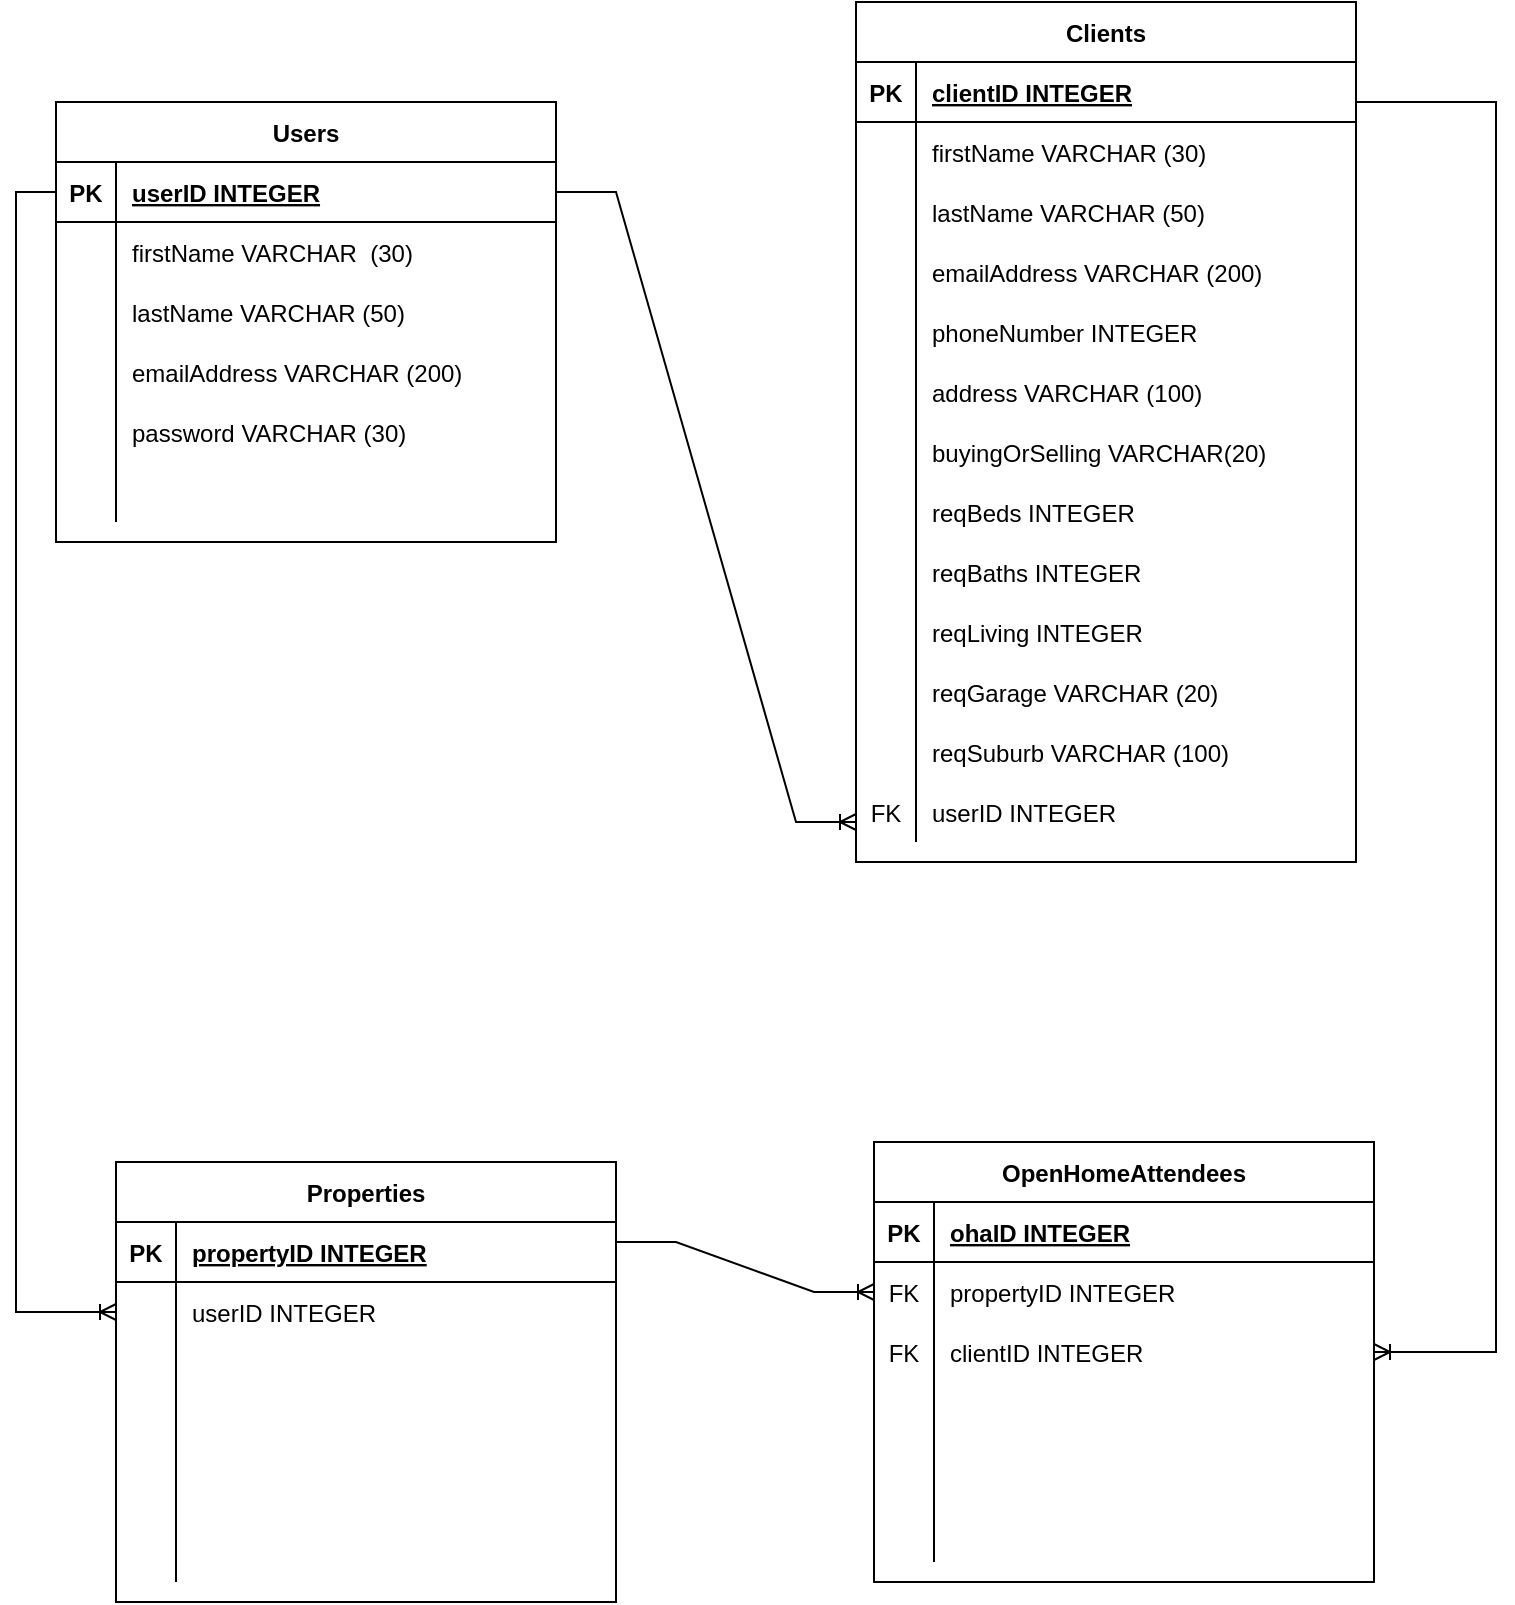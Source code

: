 <mxfile>
    <diagram id="R2lEEEUBdFMjLlhIrx00" name="Page-1">
        <mxGraphModel dx="365" dy="296" grid="1" gridSize="10" guides="1" tooltips="1" connect="1" arrows="1" fold="1" page="1" pageScale="1" pageWidth="850" pageHeight="1100" math="0" shadow="0" extFonts="Permanent Marker^https://fonts.googleapis.com/css?family=Permanent+Marker">
            <root>
                <mxCell id="0"/>
                <mxCell id="1" parent="0"/>
                <mxCell id="C-vyLk0tnHw3VtMMgP7b-23" value="Users" style="shape=table;startSize=30;container=1;collapsible=1;childLayout=tableLayout;fixedRows=1;rowLines=0;fontStyle=1;align=center;resizeLast=1;" parent="1" vertex="1">
                    <mxGeometry x="40" y="110" width="250" height="220" as="geometry"/>
                </mxCell>
                <mxCell id="C-vyLk0tnHw3VtMMgP7b-24" value="" style="shape=partialRectangle;collapsible=0;dropTarget=0;pointerEvents=0;fillColor=none;points=[[0,0.5],[1,0.5]];portConstraint=eastwest;top=0;left=0;right=0;bottom=1;" parent="C-vyLk0tnHw3VtMMgP7b-23" vertex="1">
                    <mxGeometry y="30" width="250" height="30" as="geometry"/>
                </mxCell>
                <mxCell id="C-vyLk0tnHw3VtMMgP7b-25" value="PK" style="shape=partialRectangle;overflow=hidden;connectable=0;fillColor=none;top=0;left=0;bottom=0;right=0;fontStyle=1;" parent="C-vyLk0tnHw3VtMMgP7b-24" vertex="1">
                    <mxGeometry width="30" height="30" as="geometry">
                        <mxRectangle width="30" height="30" as="alternateBounds"/>
                    </mxGeometry>
                </mxCell>
                <mxCell id="C-vyLk0tnHw3VtMMgP7b-26" value="userID INTEGER" style="shape=partialRectangle;overflow=hidden;connectable=0;fillColor=none;top=0;left=0;bottom=0;right=0;align=left;spacingLeft=6;fontStyle=5;" parent="C-vyLk0tnHw3VtMMgP7b-24" vertex="1">
                    <mxGeometry x="30" width="220" height="30" as="geometry">
                        <mxRectangle width="220" height="30" as="alternateBounds"/>
                    </mxGeometry>
                </mxCell>
                <mxCell id="C-vyLk0tnHw3VtMMgP7b-27" value="" style="shape=partialRectangle;collapsible=0;dropTarget=0;pointerEvents=0;fillColor=none;points=[[0,0.5],[1,0.5]];portConstraint=eastwest;top=0;left=0;right=0;bottom=0;" parent="C-vyLk0tnHw3VtMMgP7b-23" vertex="1">
                    <mxGeometry y="60" width="250" height="30" as="geometry"/>
                </mxCell>
                <mxCell id="C-vyLk0tnHw3VtMMgP7b-28" value="" style="shape=partialRectangle;overflow=hidden;connectable=0;fillColor=none;top=0;left=0;bottom=0;right=0;" parent="C-vyLk0tnHw3VtMMgP7b-27" vertex="1">
                    <mxGeometry width="30" height="30" as="geometry">
                        <mxRectangle width="30" height="30" as="alternateBounds"/>
                    </mxGeometry>
                </mxCell>
                <mxCell id="C-vyLk0tnHw3VtMMgP7b-29" value="firstName VARCHAR  (30)" style="shape=partialRectangle;overflow=hidden;connectable=0;fillColor=none;top=0;left=0;bottom=0;right=0;align=left;spacingLeft=6;" parent="C-vyLk0tnHw3VtMMgP7b-27" vertex="1">
                    <mxGeometry x="30" width="220" height="30" as="geometry">
                        <mxRectangle width="220" height="30" as="alternateBounds"/>
                    </mxGeometry>
                </mxCell>
                <mxCell id="KGfbhs6_Tu2Sp370y9ni-4" style="shape=partialRectangle;collapsible=0;dropTarget=0;pointerEvents=0;fillColor=none;points=[[0,0.5],[1,0.5]];portConstraint=eastwest;top=0;left=0;right=0;bottom=0;" parent="C-vyLk0tnHw3VtMMgP7b-23" vertex="1">
                    <mxGeometry y="90" width="250" height="30" as="geometry"/>
                </mxCell>
                <mxCell id="KGfbhs6_Tu2Sp370y9ni-5" style="shape=partialRectangle;overflow=hidden;connectable=0;fillColor=none;top=0;left=0;bottom=0;right=0;" parent="KGfbhs6_Tu2Sp370y9ni-4" vertex="1">
                    <mxGeometry width="30" height="30" as="geometry">
                        <mxRectangle width="30" height="30" as="alternateBounds"/>
                    </mxGeometry>
                </mxCell>
                <mxCell id="KGfbhs6_Tu2Sp370y9ni-6" value="lastName VARCHAR (50)" style="shape=partialRectangle;overflow=hidden;connectable=0;fillColor=none;top=0;left=0;bottom=0;right=0;align=left;spacingLeft=6;" parent="KGfbhs6_Tu2Sp370y9ni-4" vertex="1">
                    <mxGeometry x="30" width="220" height="30" as="geometry">
                        <mxRectangle width="220" height="30" as="alternateBounds"/>
                    </mxGeometry>
                </mxCell>
                <mxCell id="KGfbhs6_Tu2Sp370y9ni-1" style="shape=partialRectangle;collapsible=0;dropTarget=0;pointerEvents=0;fillColor=none;points=[[0,0.5],[1,0.5]];portConstraint=eastwest;top=0;left=0;right=0;bottom=0;" parent="C-vyLk0tnHw3VtMMgP7b-23" vertex="1">
                    <mxGeometry y="120" width="250" height="30" as="geometry"/>
                </mxCell>
                <mxCell id="KGfbhs6_Tu2Sp370y9ni-2" style="shape=partialRectangle;overflow=hidden;connectable=0;fillColor=none;top=0;left=0;bottom=0;right=0;" parent="KGfbhs6_Tu2Sp370y9ni-1" vertex="1">
                    <mxGeometry width="30" height="30" as="geometry">
                        <mxRectangle width="30" height="30" as="alternateBounds"/>
                    </mxGeometry>
                </mxCell>
                <mxCell id="KGfbhs6_Tu2Sp370y9ni-3" value="emailAddress VARCHAR (200)" style="shape=partialRectangle;overflow=hidden;connectable=0;fillColor=none;top=0;left=0;bottom=0;right=0;align=left;spacingLeft=6;" parent="KGfbhs6_Tu2Sp370y9ni-1" vertex="1">
                    <mxGeometry x="30" width="220" height="30" as="geometry">
                        <mxRectangle width="220" height="30" as="alternateBounds"/>
                    </mxGeometry>
                </mxCell>
                <mxCell id="KGfbhs6_Tu2Sp370y9ni-7" style="shape=partialRectangle;collapsible=0;dropTarget=0;pointerEvents=0;fillColor=none;points=[[0,0.5],[1,0.5]];portConstraint=eastwest;top=0;left=0;right=0;bottom=0;" parent="C-vyLk0tnHw3VtMMgP7b-23" vertex="1">
                    <mxGeometry y="150" width="250" height="30" as="geometry"/>
                </mxCell>
                <mxCell id="KGfbhs6_Tu2Sp370y9ni-8" style="shape=partialRectangle;overflow=hidden;connectable=0;fillColor=none;top=0;left=0;bottom=0;right=0;" parent="KGfbhs6_Tu2Sp370y9ni-7" vertex="1">
                    <mxGeometry width="30" height="30" as="geometry">
                        <mxRectangle width="30" height="30" as="alternateBounds"/>
                    </mxGeometry>
                </mxCell>
                <mxCell id="KGfbhs6_Tu2Sp370y9ni-9" value="password VARCHAR (30)" style="shape=partialRectangle;overflow=hidden;connectable=0;fillColor=none;top=0;left=0;bottom=0;right=0;align=left;spacingLeft=6;" parent="KGfbhs6_Tu2Sp370y9ni-7" vertex="1">
                    <mxGeometry x="30" width="220" height="30" as="geometry">
                        <mxRectangle width="220" height="30" as="alternateBounds"/>
                    </mxGeometry>
                </mxCell>
                <mxCell id="KGfbhs6_Tu2Sp370y9ni-10" style="shape=partialRectangle;collapsible=0;dropTarget=0;pointerEvents=0;fillColor=none;points=[[0,0.5],[1,0.5]];portConstraint=eastwest;top=0;left=0;right=0;bottom=0;" parent="C-vyLk0tnHw3VtMMgP7b-23" vertex="1">
                    <mxGeometry y="180" width="250" height="30" as="geometry"/>
                </mxCell>
                <mxCell id="KGfbhs6_Tu2Sp370y9ni-11" value="" style="shape=partialRectangle;overflow=hidden;connectable=0;fillColor=none;top=0;left=0;bottom=0;right=0;" parent="KGfbhs6_Tu2Sp370y9ni-10" vertex="1">
                    <mxGeometry width="30" height="30" as="geometry">
                        <mxRectangle width="30" height="30" as="alternateBounds"/>
                    </mxGeometry>
                </mxCell>
                <mxCell id="KGfbhs6_Tu2Sp370y9ni-12" value="" style="shape=partialRectangle;overflow=hidden;connectable=0;fillColor=none;top=0;left=0;bottom=0;right=0;align=left;spacingLeft=6;" parent="KGfbhs6_Tu2Sp370y9ni-10" vertex="1">
                    <mxGeometry x="30" width="220" height="30" as="geometry">
                        <mxRectangle width="220" height="30" as="alternateBounds"/>
                    </mxGeometry>
                </mxCell>
                <mxCell id="KGfbhs6_Tu2Sp370y9ni-13" value="Clients" style="shape=table;startSize=30;container=1;collapsible=1;childLayout=tableLayout;fixedRows=1;rowLines=0;fontStyle=1;align=center;resizeLast=1;" parent="1" vertex="1">
                    <mxGeometry x="440" y="60" width="250" height="430" as="geometry"/>
                </mxCell>
                <mxCell id="KGfbhs6_Tu2Sp370y9ni-14" value="" style="shape=partialRectangle;collapsible=0;dropTarget=0;pointerEvents=0;fillColor=none;points=[[0,0.5],[1,0.5]];portConstraint=eastwest;top=0;left=0;right=0;bottom=1;" parent="KGfbhs6_Tu2Sp370y9ni-13" vertex="1">
                    <mxGeometry y="30" width="250" height="30" as="geometry"/>
                </mxCell>
                <mxCell id="KGfbhs6_Tu2Sp370y9ni-15" value="PK" style="shape=partialRectangle;overflow=hidden;connectable=0;fillColor=none;top=0;left=0;bottom=0;right=0;fontStyle=1;" parent="KGfbhs6_Tu2Sp370y9ni-14" vertex="1">
                    <mxGeometry width="30" height="30" as="geometry">
                        <mxRectangle width="30" height="30" as="alternateBounds"/>
                    </mxGeometry>
                </mxCell>
                <mxCell id="KGfbhs6_Tu2Sp370y9ni-16" value="clientID INTEGER" style="shape=partialRectangle;overflow=hidden;connectable=0;fillColor=none;top=0;left=0;bottom=0;right=0;align=left;spacingLeft=6;fontStyle=5;" parent="KGfbhs6_Tu2Sp370y9ni-14" vertex="1">
                    <mxGeometry x="30" width="220" height="30" as="geometry">
                        <mxRectangle width="220" height="30" as="alternateBounds"/>
                    </mxGeometry>
                </mxCell>
                <mxCell id="KGfbhs6_Tu2Sp370y9ni-17" value="" style="shape=partialRectangle;collapsible=0;dropTarget=0;pointerEvents=0;fillColor=none;points=[[0,0.5],[1,0.5]];portConstraint=eastwest;top=0;left=0;right=0;bottom=0;" parent="KGfbhs6_Tu2Sp370y9ni-13" vertex="1">
                    <mxGeometry y="60" width="250" height="30" as="geometry"/>
                </mxCell>
                <mxCell id="KGfbhs6_Tu2Sp370y9ni-18" value="" style="shape=partialRectangle;overflow=hidden;connectable=0;fillColor=none;top=0;left=0;bottom=0;right=0;" parent="KGfbhs6_Tu2Sp370y9ni-17" vertex="1">
                    <mxGeometry width="30" height="30" as="geometry">
                        <mxRectangle width="30" height="30" as="alternateBounds"/>
                    </mxGeometry>
                </mxCell>
                <mxCell id="KGfbhs6_Tu2Sp370y9ni-19" value="firstName VARCHAR (30)" style="shape=partialRectangle;overflow=hidden;connectable=0;fillColor=none;top=0;left=0;bottom=0;right=0;align=left;spacingLeft=6;" parent="KGfbhs6_Tu2Sp370y9ni-17" vertex="1">
                    <mxGeometry x="30" width="220" height="30" as="geometry">
                        <mxRectangle width="220" height="30" as="alternateBounds"/>
                    </mxGeometry>
                </mxCell>
                <mxCell id="KGfbhs6_Tu2Sp370y9ni-20" style="shape=partialRectangle;collapsible=0;dropTarget=0;pointerEvents=0;fillColor=none;points=[[0,0.5],[1,0.5]];portConstraint=eastwest;top=0;left=0;right=0;bottom=0;" parent="KGfbhs6_Tu2Sp370y9ni-13" vertex="1">
                    <mxGeometry y="90" width="250" height="30" as="geometry"/>
                </mxCell>
                <mxCell id="KGfbhs6_Tu2Sp370y9ni-21" style="shape=partialRectangle;overflow=hidden;connectable=0;fillColor=none;top=0;left=0;bottom=0;right=0;" parent="KGfbhs6_Tu2Sp370y9ni-20" vertex="1">
                    <mxGeometry width="30" height="30" as="geometry">
                        <mxRectangle width="30" height="30" as="alternateBounds"/>
                    </mxGeometry>
                </mxCell>
                <mxCell id="KGfbhs6_Tu2Sp370y9ni-22" value="lastName VARCHAR (50)" style="shape=partialRectangle;overflow=hidden;connectable=0;fillColor=none;top=0;left=0;bottom=0;right=0;align=left;spacingLeft=6;" parent="KGfbhs6_Tu2Sp370y9ni-20" vertex="1">
                    <mxGeometry x="30" width="220" height="30" as="geometry">
                        <mxRectangle width="220" height="30" as="alternateBounds"/>
                    </mxGeometry>
                </mxCell>
                <mxCell id="KGfbhs6_Tu2Sp370y9ni-23" style="shape=partialRectangle;collapsible=0;dropTarget=0;pointerEvents=0;fillColor=none;points=[[0,0.5],[1,0.5]];portConstraint=eastwest;top=0;left=0;right=0;bottom=0;" parent="KGfbhs6_Tu2Sp370y9ni-13" vertex="1">
                    <mxGeometry y="120" width="250" height="30" as="geometry"/>
                </mxCell>
                <mxCell id="KGfbhs6_Tu2Sp370y9ni-24" style="shape=partialRectangle;overflow=hidden;connectable=0;fillColor=none;top=0;left=0;bottom=0;right=0;" parent="KGfbhs6_Tu2Sp370y9ni-23" vertex="1">
                    <mxGeometry width="30" height="30" as="geometry">
                        <mxRectangle width="30" height="30" as="alternateBounds"/>
                    </mxGeometry>
                </mxCell>
                <mxCell id="KGfbhs6_Tu2Sp370y9ni-25" value="emailAddress VARCHAR (200)" style="shape=partialRectangle;overflow=hidden;connectable=0;fillColor=none;top=0;left=0;bottom=0;right=0;align=left;spacingLeft=6;" parent="KGfbhs6_Tu2Sp370y9ni-23" vertex="1">
                    <mxGeometry x="30" width="220" height="30" as="geometry">
                        <mxRectangle width="220" height="30" as="alternateBounds"/>
                    </mxGeometry>
                </mxCell>
                <mxCell id="KGfbhs6_Tu2Sp370y9ni-26" style="shape=partialRectangle;collapsible=0;dropTarget=0;pointerEvents=0;fillColor=none;points=[[0,0.5],[1,0.5]];portConstraint=eastwest;top=0;left=0;right=0;bottom=0;" parent="KGfbhs6_Tu2Sp370y9ni-13" vertex="1">
                    <mxGeometry y="150" width="250" height="30" as="geometry"/>
                </mxCell>
                <mxCell id="KGfbhs6_Tu2Sp370y9ni-27" style="shape=partialRectangle;overflow=hidden;connectable=0;fillColor=none;top=0;left=0;bottom=0;right=0;" parent="KGfbhs6_Tu2Sp370y9ni-26" vertex="1">
                    <mxGeometry width="30" height="30" as="geometry">
                        <mxRectangle width="30" height="30" as="alternateBounds"/>
                    </mxGeometry>
                </mxCell>
                <mxCell id="KGfbhs6_Tu2Sp370y9ni-28" value="phoneNumber INTEGER " style="shape=partialRectangle;overflow=hidden;connectable=0;fillColor=none;top=0;left=0;bottom=0;right=0;align=left;spacingLeft=6;" parent="KGfbhs6_Tu2Sp370y9ni-26" vertex="1">
                    <mxGeometry x="30" width="220" height="30" as="geometry">
                        <mxRectangle width="220" height="30" as="alternateBounds"/>
                    </mxGeometry>
                </mxCell>
                <mxCell id="KGfbhs6_Tu2Sp370y9ni-38" style="shape=partialRectangle;collapsible=0;dropTarget=0;pointerEvents=0;fillColor=none;points=[[0,0.5],[1,0.5]];portConstraint=eastwest;top=0;left=0;right=0;bottom=0;" parent="KGfbhs6_Tu2Sp370y9ni-13" vertex="1">
                    <mxGeometry y="180" width="250" height="30" as="geometry"/>
                </mxCell>
                <mxCell id="KGfbhs6_Tu2Sp370y9ni-39" style="shape=partialRectangle;overflow=hidden;connectable=0;fillColor=none;top=0;left=0;bottom=0;right=0;" parent="KGfbhs6_Tu2Sp370y9ni-38" vertex="1">
                    <mxGeometry width="30" height="30" as="geometry">
                        <mxRectangle width="30" height="30" as="alternateBounds"/>
                    </mxGeometry>
                </mxCell>
                <mxCell id="KGfbhs6_Tu2Sp370y9ni-40" value="address VARCHAR (100)" style="shape=partialRectangle;overflow=hidden;connectable=0;fillColor=none;top=0;left=0;bottom=0;right=0;align=left;spacingLeft=6;" parent="KGfbhs6_Tu2Sp370y9ni-38" vertex="1">
                    <mxGeometry x="30" width="220" height="30" as="geometry">
                        <mxRectangle width="220" height="30" as="alternateBounds"/>
                    </mxGeometry>
                </mxCell>
                <mxCell id="KGfbhs6_Tu2Sp370y9ni-35" style="shape=partialRectangle;collapsible=0;dropTarget=0;pointerEvents=0;fillColor=none;points=[[0,0.5],[1,0.5]];portConstraint=eastwest;top=0;left=0;right=0;bottom=0;" parent="KGfbhs6_Tu2Sp370y9ni-13" vertex="1">
                    <mxGeometry y="210" width="250" height="30" as="geometry"/>
                </mxCell>
                <mxCell id="KGfbhs6_Tu2Sp370y9ni-36" value="" style="shape=partialRectangle;overflow=hidden;connectable=0;fillColor=none;top=0;left=0;bottom=0;right=0;" parent="KGfbhs6_Tu2Sp370y9ni-35" vertex="1">
                    <mxGeometry width="30" height="30" as="geometry">
                        <mxRectangle width="30" height="30" as="alternateBounds"/>
                    </mxGeometry>
                </mxCell>
                <mxCell id="KGfbhs6_Tu2Sp370y9ni-37" value="buyingOrSelling VARCHAR(20) " style="shape=partialRectangle;overflow=hidden;connectable=0;fillColor=none;top=0;left=0;bottom=0;right=0;align=left;spacingLeft=6;" parent="KGfbhs6_Tu2Sp370y9ni-35" vertex="1">
                    <mxGeometry x="30" width="220" height="30" as="geometry">
                        <mxRectangle width="220" height="30" as="alternateBounds"/>
                    </mxGeometry>
                </mxCell>
                <mxCell id="KGfbhs6_Tu2Sp370y9ni-101" style="shape=partialRectangle;collapsible=0;dropTarget=0;pointerEvents=0;fillColor=none;points=[[0,0.5],[1,0.5]];portConstraint=eastwest;top=0;left=0;right=0;bottom=0;" parent="KGfbhs6_Tu2Sp370y9ni-13" vertex="1">
                    <mxGeometry y="240" width="250" height="30" as="geometry"/>
                </mxCell>
                <mxCell id="KGfbhs6_Tu2Sp370y9ni-102" style="shape=partialRectangle;overflow=hidden;connectable=0;fillColor=none;top=0;left=0;bottom=0;right=0;" parent="KGfbhs6_Tu2Sp370y9ni-101" vertex="1">
                    <mxGeometry width="30" height="30" as="geometry">
                        <mxRectangle width="30" height="30" as="alternateBounds"/>
                    </mxGeometry>
                </mxCell>
                <mxCell id="KGfbhs6_Tu2Sp370y9ni-103" value="reqBeds INTEGER" style="shape=partialRectangle;overflow=hidden;connectable=0;fillColor=none;top=0;left=0;bottom=0;right=0;align=left;spacingLeft=6;" parent="KGfbhs6_Tu2Sp370y9ni-101" vertex="1">
                    <mxGeometry x="30" width="220" height="30" as="geometry">
                        <mxRectangle width="220" height="30" as="alternateBounds"/>
                    </mxGeometry>
                </mxCell>
                <mxCell id="KGfbhs6_Tu2Sp370y9ni-98" style="shape=partialRectangle;collapsible=0;dropTarget=0;pointerEvents=0;fillColor=none;points=[[0,0.5],[1,0.5]];portConstraint=eastwest;top=0;left=0;right=0;bottom=0;" parent="KGfbhs6_Tu2Sp370y9ni-13" vertex="1">
                    <mxGeometry y="270" width="250" height="30" as="geometry"/>
                </mxCell>
                <mxCell id="KGfbhs6_Tu2Sp370y9ni-99" style="shape=partialRectangle;overflow=hidden;connectable=0;fillColor=none;top=0;left=0;bottom=0;right=0;" parent="KGfbhs6_Tu2Sp370y9ni-98" vertex="1">
                    <mxGeometry width="30" height="30" as="geometry">
                        <mxRectangle width="30" height="30" as="alternateBounds"/>
                    </mxGeometry>
                </mxCell>
                <mxCell id="KGfbhs6_Tu2Sp370y9ni-100" value="reqBaths INTEGER" style="shape=partialRectangle;overflow=hidden;connectable=0;fillColor=none;top=0;left=0;bottom=0;right=0;align=left;spacingLeft=6;" parent="KGfbhs6_Tu2Sp370y9ni-98" vertex="1">
                    <mxGeometry x="30" width="220" height="30" as="geometry">
                        <mxRectangle width="220" height="30" as="alternateBounds"/>
                    </mxGeometry>
                </mxCell>
                <mxCell id="KGfbhs6_Tu2Sp370y9ni-95" style="shape=partialRectangle;collapsible=0;dropTarget=0;pointerEvents=0;fillColor=none;points=[[0,0.5],[1,0.5]];portConstraint=eastwest;top=0;left=0;right=0;bottom=0;" parent="KGfbhs6_Tu2Sp370y9ni-13" vertex="1">
                    <mxGeometry y="300" width="250" height="30" as="geometry"/>
                </mxCell>
                <mxCell id="KGfbhs6_Tu2Sp370y9ni-96" style="shape=partialRectangle;overflow=hidden;connectable=0;fillColor=none;top=0;left=0;bottom=0;right=0;" parent="KGfbhs6_Tu2Sp370y9ni-95" vertex="1">
                    <mxGeometry width="30" height="30" as="geometry">
                        <mxRectangle width="30" height="30" as="alternateBounds"/>
                    </mxGeometry>
                </mxCell>
                <mxCell id="KGfbhs6_Tu2Sp370y9ni-97" value="reqLiving INTEGER" style="shape=partialRectangle;overflow=hidden;connectable=0;fillColor=none;top=0;left=0;bottom=0;right=0;align=left;spacingLeft=6;" parent="KGfbhs6_Tu2Sp370y9ni-95" vertex="1">
                    <mxGeometry x="30" width="220" height="30" as="geometry">
                        <mxRectangle width="220" height="30" as="alternateBounds"/>
                    </mxGeometry>
                </mxCell>
                <mxCell id="KGfbhs6_Tu2Sp370y9ni-107" style="shape=partialRectangle;collapsible=0;dropTarget=0;pointerEvents=0;fillColor=none;points=[[0,0.5],[1,0.5]];portConstraint=eastwest;top=0;left=0;right=0;bottom=0;" parent="KGfbhs6_Tu2Sp370y9ni-13" vertex="1">
                    <mxGeometry y="330" width="250" height="30" as="geometry"/>
                </mxCell>
                <mxCell id="KGfbhs6_Tu2Sp370y9ni-108" style="shape=partialRectangle;overflow=hidden;connectable=0;fillColor=none;top=0;left=0;bottom=0;right=0;" parent="KGfbhs6_Tu2Sp370y9ni-107" vertex="1">
                    <mxGeometry width="30" height="30" as="geometry">
                        <mxRectangle width="30" height="30" as="alternateBounds"/>
                    </mxGeometry>
                </mxCell>
                <mxCell id="KGfbhs6_Tu2Sp370y9ni-109" value="reqGarage VARCHAR (20)" style="shape=partialRectangle;overflow=hidden;connectable=0;fillColor=none;top=0;left=0;bottom=0;right=0;align=left;spacingLeft=6;" parent="KGfbhs6_Tu2Sp370y9ni-107" vertex="1">
                    <mxGeometry x="30" width="220" height="30" as="geometry">
                        <mxRectangle width="220" height="30" as="alternateBounds"/>
                    </mxGeometry>
                </mxCell>
                <mxCell id="KGfbhs6_Tu2Sp370y9ni-104" style="shape=partialRectangle;collapsible=0;dropTarget=0;pointerEvents=0;fillColor=none;points=[[0,0.5],[1,0.5]];portConstraint=eastwest;top=0;left=0;right=0;bottom=0;" parent="KGfbhs6_Tu2Sp370y9ni-13" vertex="1">
                    <mxGeometry y="360" width="250" height="30" as="geometry"/>
                </mxCell>
                <mxCell id="KGfbhs6_Tu2Sp370y9ni-105" style="shape=partialRectangle;overflow=hidden;connectable=0;fillColor=none;top=0;left=0;bottom=0;right=0;" parent="KGfbhs6_Tu2Sp370y9ni-104" vertex="1">
                    <mxGeometry width="30" height="30" as="geometry">
                        <mxRectangle width="30" height="30" as="alternateBounds"/>
                    </mxGeometry>
                </mxCell>
                <mxCell id="KGfbhs6_Tu2Sp370y9ni-106" value="reqSuburb VARCHAR (100)" style="shape=partialRectangle;overflow=hidden;connectable=0;fillColor=none;top=0;left=0;bottom=0;right=0;align=left;spacingLeft=6;" parent="KGfbhs6_Tu2Sp370y9ni-104" vertex="1">
                    <mxGeometry x="30" width="220" height="30" as="geometry">
                        <mxRectangle width="220" height="30" as="alternateBounds"/>
                    </mxGeometry>
                </mxCell>
                <mxCell id="KGfbhs6_Tu2Sp370y9ni-29" style="shape=partialRectangle;collapsible=0;dropTarget=0;pointerEvents=0;fillColor=none;points=[[0,0.5],[1,0.5]];portConstraint=eastwest;top=0;left=0;right=0;bottom=0;" parent="KGfbhs6_Tu2Sp370y9ni-13" vertex="1">
                    <mxGeometry y="390" width="250" height="30" as="geometry"/>
                </mxCell>
                <mxCell id="KGfbhs6_Tu2Sp370y9ni-30" value="FK" style="shape=partialRectangle;overflow=hidden;connectable=0;fillColor=none;top=0;left=0;bottom=0;right=0;" parent="KGfbhs6_Tu2Sp370y9ni-29" vertex="1">
                    <mxGeometry width="30" height="30" as="geometry">
                        <mxRectangle width="30" height="30" as="alternateBounds"/>
                    </mxGeometry>
                </mxCell>
                <mxCell id="KGfbhs6_Tu2Sp370y9ni-31" value="userID INTEGER" style="shape=partialRectangle;overflow=hidden;connectable=0;fillColor=none;top=0;left=0;bottom=0;right=0;align=left;spacingLeft=6;" parent="KGfbhs6_Tu2Sp370y9ni-29" vertex="1">
                    <mxGeometry x="30" width="220" height="30" as="geometry">
                        <mxRectangle width="220" height="30" as="alternateBounds"/>
                    </mxGeometry>
                </mxCell>
                <mxCell id="KGfbhs6_Tu2Sp370y9ni-57" value="Properties" style="shape=table;startSize=30;container=1;collapsible=1;childLayout=tableLayout;fixedRows=1;rowLines=0;fontStyle=1;align=center;resizeLast=1;" parent="1" vertex="1">
                    <mxGeometry x="70" y="640" width="250" height="220" as="geometry"/>
                </mxCell>
                <mxCell id="KGfbhs6_Tu2Sp370y9ni-58" value="" style="shape=partialRectangle;collapsible=0;dropTarget=0;pointerEvents=0;fillColor=none;points=[[0,0.5],[1,0.5]];portConstraint=eastwest;top=0;left=0;right=0;bottom=1;" parent="KGfbhs6_Tu2Sp370y9ni-57" vertex="1">
                    <mxGeometry y="30" width="250" height="30" as="geometry"/>
                </mxCell>
                <mxCell id="KGfbhs6_Tu2Sp370y9ni-59" value="PK" style="shape=partialRectangle;overflow=hidden;connectable=0;fillColor=none;top=0;left=0;bottom=0;right=0;fontStyle=1;" parent="KGfbhs6_Tu2Sp370y9ni-58" vertex="1">
                    <mxGeometry width="30" height="30" as="geometry">
                        <mxRectangle width="30" height="30" as="alternateBounds"/>
                    </mxGeometry>
                </mxCell>
                <mxCell id="KGfbhs6_Tu2Sp370y9ni-60" value="propertyID INTEGER" style="shape=partialRectangle;overflow=hidden;connectable=0;fillColor=none;top=0;left=0;bottom=0;right=0;align=left;spacingLeft=6;fontStyle=5;" parent="KGfbhs6_Tu2Sp370y9ni-58" vertex="1">
                    <mxGeometry x="30" width="220" height="30" as="geometry">
                        <mxRectangle width="220" height="30" as="alternateBounds"/>
                    </mxGeometry>
                </mxCell>
                <mxCell id="KGfbhs6_Tu2Sp370y9ni-61" value="" style="shape=partialRectangle;collapsible=0;dropTarget=0;pointerEvents=0;fillColor=none;points=[[0,0.5],[1,0.5]];portConstraint=eastwest;top=0;left=0;right=0;bottom=0;" parent="KGfbhs6_Tu2Sp370y9ni-57" vertex="1">
                    <mxGeometry y="60" width="250" height="30" as="geometry"/>
                </mxCell>
                <mxCell id="KGfbhs6_Tu2Sp370y9ni-62" value="" style="shape=partialRectangle;overflow=hidden;connectable=0;fillColor=none;top=0;left=0;bottom=0;right=0;" parent="KGfbhs6_Tu2Sp370y9ni-61" vertex="1">
                    <mxGeometry width="30" height="30" as="geometry">
                        <mxRectangle width="30" height="30" as="alternateBounds"/>
                    </mxGeometry>
                </mxCell>
                <mxCell id="KGfbhs6_Tu2Sp370y9ni-63" value="userID INTEGER" style="shape=partialRectangle;overflow=hidden;connectable=0;fillColor=none;top=0;left=0;bottom=0;right=0;align=left;spacingLeft=6;" parent="KGfbhs6_Tu2Sp370y9ni-61" vertex="1">
                    <mxGeometry x="30" width="220" height="30" as="geometry">
                        <mxRectangle width="220" height="30" as="alternateBounds"/>
                    </mxGeometry>
                </mxCell>
                <mxCell id="KGfbhs6_Tu2Sp370y9ni-64" style="shape=partialRectangle;collapsible=0;dropTarget=0;pointerEvents=0;fillColor=none;points=[[0,0.5],[1,0.5]];portConstraint=eastwest;top=0;left=0;right=0;bottom=0;" parent="KGfbhs6_Tu2Sp370y9ni-57" vertex="1">
                    <mxGeometry y="90" width="250" height="30" as="geometry"/>
                </mxCell>
                <mxCell id="KGfbhs6_Tu2Sp370y9ni-65" style="shape=partialRectangle;overflow=hidden;connectable=0;fillColor=none;top=0;left=0;bottom=0;right=0;" parent="KGfbhs6_Tu2Sp370y9ni-64" vertex="1">
                    <mxGeometry width="30" height="30" as="geometry">
                        <mxRectangle width="30" height="30" as="alternateBounds"/>
                    </mxGeometry>
                </mxCell>
                <mxCell id="KGfbhs6_Tu2Sp370y9ni-66" value="" style="shape=partialRectangle;overflow=hidden;connectable=0;fillColor=none;top=0;left=0;bottom=0;right=0;align=left;spacingLeft=6;" parent="KGfbhs6_Tu2Sp370y9ni-64" vertex="1">
                    <mxGeometry x="30" width="220" height="30" as="geometry">
                        <mxRectangle width="220" height="30" as="alternateBounds"/>
                    </mxGeometry>
                </mxCell>
                <mxCell id="KGfbhs6_Tu2Sp370y9ni-67" style="shape=partialRectangle;collapsible=0;dropTarget=0;pointerEvents=0;fillColor=none;points=[[0,0.5],[1,0.5]];portConstraint=eastwest;top=0;left=0;right=0;bottom=0;" parent="KGfbhs6_Tu2Sp370y9ni-57" vertex="1">
                    <mxGeometry y="120" width="250" height="30" as="geometry"/>
                </mxCell>
                <mxCell id="KGfbhs6_Tu2Sp370y9ni-68" style="shape=partialRectangle;overflow=hidden;connectable=0;fillColor=none;top=0;left=0;bottom=0;right=0;" parent="KGfbhs6_Tu2Sp370y9ni-67" vertex="1">
                    <mxGeometry width="30" height="30" as="geometry">
                        <mxRectangle width="30" height="30" as="alternateBounds"/>
                    </mxGeometry>
                </mxCell>
                <mxCell id="KGfbhs6_Tu2Sp370y9ni-69" value="" style="shape=partialRectangle;overflow=hidden;connectable=0;fillColor=none;top=0;left=0;bottom=0;right=0;align=left;spacingLeft=6;" parent="KGfbhs6_Tu2Sp370y9ni-67" vertex="1">
                    <mxGeometry x="30" width="220" height="30" as="geometry">
                        <mxRectangle width="220" height="30" as="alternateBounds"/>
                    </mxGeometry>
                </mxCell>
                <mxCell id="KGfbhs6_Tu2Sp370y9ni-70" style="shape=partialRectangle;collapsible=0;dropTarget=0;pointerEvents=0;fillColor=none;points=[[0,0.5],[1,0.5]];portConstraint=eastwest;top=0;left=0;right=0;bottom=0;" parent="KGfbhs6_Tu2Sp370y9ni-57" vertex="1">
                    <mxGeometry y="150" width="250" height="30" as="geometry"/>
                </mxCell>
                <mxCell id="KGfbhs6_Tu2Sp370y9ni-71" style="shape=partialRectangle;overflow=hidden;connectable=0;fillColor=none;top=0;left=0;bottom=0;right=0;" parent="KGfbhs6_Tu2Sp370y9ni-70" vertex="1">
                    <mxGeometry width="30" height="30" as="geometry">
                        <mxRectangle width="30" height="30" as="alternateBounds"/>
                    </mxGeometry>
                </mxCell>
                <mxCell id="KGfbhs6_Tu2Sp370y9ni-72" value="" style="shape=partialRectangle;overflow=hidden;connectable=0;fillColor=none;top=0;left=0;bottom=0;right=0;align=left;spacingLeft=6;" parent="KGfbhs6_Tu2Sp370y9ni-70" vertex="1">
                    <mxGeometry x="30" width="220" height="30" as="geometry">
                        <mxRectangle width="220" height="30" as="alternateBounds"/>
                    </mxGeometry>
                </mxCell>
                <mxCell id="KGfbhs6_Tu2Sp370y9ni-73" style="shape=partialRectangle;collapsible=0;dropTarget=0;pointerEvents=0;fillColor=none;points=[[0,0.5],[1,0.5]];portConstraint=eastwest;top=0;left=0;right=0;bottom=0;" parent="KGfbhs6_Tu2Sp370y9ni-57" vertex="1">
                    <mxGeometry y="180" width="250" height="30" as="geometry"/>
                </mxCell>
                <mxCell id="KGfbhs6_Tu2Sp370y9ni-74" value="" style="shape=partialRectangle;overflow=hidden;connectable=0;fillColor=none;top=0;left=0;bottom=0;right=0;" parent="KGfbhs6_Tu2Sp370y9ni-73" vertex="1">
                    <mxGeometry width="30" height="30" as="geometry">
                        <mxRectangle width="30" height="30" as="alternateBounds"/>
                    </mxGeometry>
                </mxCell>
                <mxCell id="KGfbhs6_Tu2Sp370y9ni-75" value="" style="shape=partialRectangle;overflow=hidden;connectable=0;fillColor=none;top=0;left=0;bottom=0;right=0;align=left;spacingLeft=6;" parent="KGfbhs6_Tu2Sp370y9ni-73" vertex="1">
                    <mxGeometry x="30" width="220" height="30" as="geometry">
                        <mxRectangle width="220" height="30" as="alternateBounds"/>
                    </mxGeometry>
                </mxCell>
                <mxCell id="KGfbhs6_Tu2Sp370y9ni-76" value="OpenHomeAttendees" style="shape=table;startSize=30;container=1;collapsible=1;childLayout=tableLayout;fixedRows=1;rowLines=0;fontStyle=1;align=center;resizeLast=1;" parent="1" vertex="1">
                    <mxGeometry x="449" y="630" width="250" height="220" as="geometry"/>
                </mxCell>
                <mxCell id="KGfbhs6_Tu2Sp370y9ni-77" value="" style="shape=partialRectangle;collapsible=0;dropTarget=0;pointerEvents=0;fillColor=none;points=[[0,0.5],[1,0.5]];portConstraint=eastwest;top=0;left=0;right=0;bottom=1;" parent="KGfbhs6_Tu2Sp370y9ni-76" vertex="1">
                    <mxGeometry y="30" width="250" height="30" as="geometry"/>
                </mxCell>
                <mxCell id="KGfbhs6_Tu2Sp370y9ni-78" value="PK" style="shape=partialRectangle;overflow=hidden;connectable=0;fillColor=none;top=0;left=0;bottom=0;right=0;fontStyle=1;" parent="KGfbhs6_Tu2Sp370y9ni-77" vertex="1">
                    <mxGeometry width="30" height="30" as="geometry">
                        <mxRectangle width="30" height="30" as="alternateBounds"/>
                    </mxGeometry>
                </mxCell>
                <mxCell id="KGfbhs6_Tu2Sp370y9ni-79" value="ohaID INTEGER" style="shape=partialRectangle;overflow=hidden;connectable=0;fillColor=none;top=0;left=0;bottom=0;right=0;align=left;spacingLeft=6;fontStyle=5;" parent="KGfbhs6_Tu2Sp370y9ni-77" vertex="1">
                    <mxGeometry x="30" width="220" height="30" as="geometry">
                        <mxRectangle width="220" height="30" as="alternateBounds"/>
                    </mxGeometry>
                </mxCell>
                <mxCell id="KGfbhs6_Tu2Sp370y9ni-80" value="" style="shape=partialRectangle;collapsible=0;dropTarget=0;pointerEvents=0;fillColor=none;points=[[0,0.5],[1,0.5]];portConstraint=eastwest;top=0;left=0;right=0;bottom=0;" parent="KGfbhs6_Tu2Sp370y9ni-76" vertex="1">
                    <mxGeometry y="60" width="250" height="30" as="geometry"/>
                </mxCell>
                <mxCell id="KGfbhs6_Tu2Sp370y9ni-81" value="FK" style="shape=partialRectangle;overflow=hidden;connectable=0;fillColor=none;top=0;left=0;bottom=0;right=0;" parent="KGfbhs6_Tu2Sp370y9ni-80" vertex="1">
                    <mxGeometry width="30" height="30" as="geometry">
                        <mxRectangle width="30" height="30" as="alternateBounds"/>
                    </mxGeometry>
                </mxCell>
                <mxCell id="KGfbhs6_Tu2Sp370y9ni-82" value="propertyID INTEGER" style="shape=partialRectangle;overflow=hidden;connectable=0;fillColor=none;top=0;left=0;bottom=0;right=0;align=left;spacingLeft=6;" parent="KGfbhs6_Tu2Sp370y9ni-80" vertex="1">
                    <mxGeometry x="30" width="220" height="30" as="geometry">
                        <mxRectangle width="220" height="30" as="alternateBounds"/>
                    </mxGeometry>
                </mxCell>
                <mxCell id="KGfbhs6_Tu2Sp370y9ni-83" style="shape=partialRectangle;collapsible=0;dropTarget=0;pointerEvents=0;fillColor=none;points=[[0,0.5],[1,0.5]];portConstraint=eastwest;top=0;left=0;right=0;bottom=0;" parent="KGfbhs6_Tu2Sp370y9ni-76" vertex="1">
                    <mxGeometry y="90" width="250" height="30" as="geometry"/>
                </mxCell>
                <mxCell id="KGfbhs6_Tu2Sp370y9ni-84" value="FK" style="shape=partialRectangle;overflow=hidden;connectable=0;fillColor=none;top=0;left=0;bottom=0;right=0;" parent="KGfbhs6_Tu2Sp370y9ni-83" vertex="1">
                    <mxGeometry width="30" height="30" as="geometry">
                        <mxRectangle width="30" height="30" as="alternateBounds"/>
                    </mxGeometry>
                </mxCell>
                <mxCell id="KGfbhs6_Tu2Sp370y9ni-85" value="clientID INTEGER" style="shape=partialRectangle;overflow=hidden;connectable=0;fillColor=none;top=0;left=0;bottom=0;right=0;align=left;spacingLeft=6;" parent="KGfbhs6_Tu2Sp370y9ni-83" vertex="1">
                    <mxGeometry x="30" width="220" height="30" as="geometry">
                        <mxRectangle width="220" height="30" as="alternateBounds"/>
                    </mxGeometry>
                </mxCell>
                <mxCell id="KGfbhs6_Tu2Sp370y9ni-86" style="shape=partialRectangle;collapsible=0;dropTarget=0;pointerEvents=0;fillColor=none;points=[[0,0.5],[1,0.5]];portConstraint=eastwest;top=0;left=0;right=0;bottom=0;" parent="KGfbhs6_Tu2Sp370y9ni-76" vertex="1">
                    <mxGeometry y="120" width="250" height="30" as="geometry"/>
                </mxCell>
                <mxCell id="KGfbhs6_Tu2Sp370y9ni-87" style="shape=partialRectangle;overflow=hidden;connectable=0;fillColor=none;top=0;left=0;bottom=0;right=0;" parent="KGfbhs6_Tu2Sp370y9ni-86" vertex="1">
                    <mxGeometry width="30" height="30" as="geometry">
                        <mxRectangle width="30" height="30" as="alternateBounds"/>
                    </mxGeometry>
                </mxCell>
                <mxCell id="KGfbhs6_Tu2Sp370y9ni-88" value="" style="shape=partialRectangle;overflow=hidden;connectable=0;fillColor=none;top=0;left=0;bottom=0;right=0;align=left;spacingLeft=6;" parent="KGfbhs6_Tu2Sp370y9ni-86" vertex="1">
                    <mxGeometry x="30" width="220" height="30" as="geometry">
                        <mxRectangle width="220" height="30" as="alternateBounds"/>
                    </mxGeometry>
                </mxCell>
                <mxCell id="KGfbhs6_Tu2Sp370y9ni-89" style="shape=partialRectangle;collapsible=0;dropTarget=0;pointerEvents=0;fillColor=none;points=[[0,0.5],[1,0.5]];portConstraint=eastwest;top=0;left=0;right=0;bottom=0;" parent="KGfbhs6_Tu2Sp370y9ni-76" vertex="1">
                    <mxGeometry y="150" width="250" height="30" as="geometry"/>
                </mxCell>
                <mxCell id="KGfbhs6_Tu2Sp370y9ni-90" style="shape=partialRectangle;overflow=hidden;connectable=0;fillColor=none;top=0;left=0;bottom=0;right=0;" parent="KGfbhs6_Tu2Sp370y9ni-89" vertex="1">
                    <mxGeometry width="30" height="30" as="geometry">
                        <mxRectangle width="30" height="30" as="alternateBounds"/>
                    </mxGeometry>
                </mxCell>
                <mxCell id="KGfbhs6_Tu2Sp370y9ni-91" value="" style="shape=partialRectangle;overflow=hidden;connectable=0;fillColor=none;top=0;left=0;bottom=0;right=0;align=left;spacingLeft=6;" parent="KGfbhs6_Tu2Sp370y9ni-89" vertex="1">
                    <mxGeometry x="30" width="220" height="30" as="geometry">
                        <mxRectangle width="220" height="30" as="alternateBounds"/>
                    </mxGeometry>
                </mxCell>
                <mxCell id="KGfbhs6_Tu2Sp370y9ni-92" style="shape=partialRectangle;collapsible=0;dropTarget=0;pointerEvents=0;fillColor=none;points=[[0,0.5],[1,0.5]];portConstraint=eastwest;top=0;left=0;right=0;bottom=0;" parent="KGfbhs6_Tu2Sp370y9ni-76" vertex="1">
                    <mxGeometry y="180" width="250" height="30" as="geometry"/>
                </mxCell>
                <mxCell id="KGfbhs6_Tu2Sp370y9ni-93" value="" style="shape=partialRectangle;overflow=hidden;connectable=0;fillColor=none;top=0;left=0;bottom=0;right=0;" parent="KGfbhs6_Tu2Sp370y9ni-92" vertex="1">
                    <mxGeometry width="30" height="30" as="geometry">
                        <mxRectangle width="30" height="30" as="alternateBounds"/>
                    </mxGeometry>
                </mxCell>
                <mxCell id="KGfbhs6_Tu2Sp370y9ni-94" value="" style="shape=partialRectangle;overflow=hidden;connectable=0;fillColor=none;top=0;left=0;bottom=0;right=0;align=left;spacingLeft=6;" parent="KGfbhs6_Tu2Sp370y9ni-92" vertex="1">
                    <mxGeometry x="30" width="220" height="30" as="geometry">
                        <mxRectangle width="220" height="30" as="alternateBounds"/>
                    </mxGeometry>
                </mxCell>
                <mxCell id="KGfbhs6_Tu2Sp370y9ni-110" value="" style="edgeStyle=entityRelationEdgeStyle;fontSize=12;html=1;endArrow=ERoneToMany;rounded=0;" parent="1" source="C-vyLk0tnHw3VtMMgP7b-24" edge="1">
                    <mxGeometry width="100" height="100" relative="1" as="geometry">
                        <mxPoint x="340" y="150" as="sourcePoint"/>
                        <mxPoint x="440" y="470" as="targetPoint"/>
                    </mxGeometry>
                </mxCell>
                <mxCell id="KGfbhs6_Tu2Sp370y9ni-111" value="" style="edgeStyle=orthogonalEdgeStyle;fontSize=12;html=1;endArrow=ERoneToMany;rounded=0;entryX=0;entryY=0.5;entryDx=0;entryDy=0;exitX=0;exitY=0.5;exitDx=0;exitDy=0;" parent="1" source="C-vyLk0tnHw3VtMMgP7b-24" target="KGfbhs6_Tu2Sp370y9ni-61" edge="1">
                    <mxGeometry width="100" height="100" relative="1" as="geometry">
                        <mxPoint y="160" as="sourcePoint"/>
                        <mxPoint x="220" y="420" as="targetPoint"/>
                        <Array as="points">
                            <mxPoint x="20" y="155"/>
                            <mxPoint x="20" y="715"/>
                        </Array>
                    </mxGeometry>
                </mxCell>
                <mxCell id="KGfbhs6_Tu2Sp370y9ni-112" value="" style="edgeStyle=entityRelationEdgeStyle;fontSize=12;html=1;endArrow=ERoneToMany;rounded=0;entryX=0;entryY=0.5;entryDx=0;entryDy=0;" parent="1" target="KGfbhs6_Tu2Sp370y9ni-80" edge="1">
                    <mxGeometry width="100" height="100" relative="1" as="geometry">
                        <mxPoint x="320" y="680" as="sourcePoint"/>
                        <mxPoint x="420" y="580" as="targetPoint"/>
                    </mxGeometry>
                </mxCell>
                <mxCell id="KGfbhs6_Tu2Sp370y9ni-113" value="" style="fontSize=12;html=1;endArrow=ERoneToMany;rounded=0;entryX=1;entryY=0.5;entryDx=0;entryDy=0;exitX=1;exitY=0.667;exitDx=0;exitDy=0;exitPerimeter=0;edgeStyle=orthogonalEdgeStyle;" parent="1" source="KGfbhs6_Tu2Sp370y9ni-14" target="KGfbhs6_Tu2Sp370y9ni-83" edge="1">
                    <mxGeometry width="100" height="100" relative="1" as="geometry">
                        <mxPoint x="690" y="100" as="sourcePoint"/>
                        <mxPoint x="720" y="300" as="targetPoint"/>
                        <Array as="points">
                            <mxPoint x="760" y="110"/>
                            <mxPoint x="760" y="735"/>
                        </Array>
                    </mxGeometry>
                </mxCell>
            </root>
        </mxGraphModel>
    </diagram>
</mxfile>
